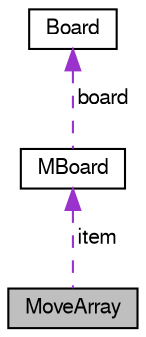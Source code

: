 digraph "MoveArray"
{
 // LATEX_PDF_SIZE
  bgcolor="transparent";
  edge [fontname="FreeSans",fontsize="10",labelfontname="FreeSans",labelfontsize="10"];
  node [fontname="FreeSans",fontsize="10",shape=record];
  Node1 [label="MoveArray",height=0.2,width=0.4,color="black", fillcolor="grey75", style="filled", fontcolor="black",tooltip=" "];
  Node2 -> Node1 [dir="back",color="darkorchid3",fontsize="10",style="dashed",label=" item" ,fontname="FreeSans"];
  Node2 [label="MBoard",height=0.2,width=0.4,color="black",URL="$structMBoard.html",tooltip=" "];
  Node3 -> Node2 [dir="back",color="darkorchid3",fontsize="10",style="dashed",label=" board" ,fontname="FreeSans"];
  Node3 [label="Board",height=0.2,width=0.4,color="black",URL="$structBoard.html",tooltip=" "];
}
